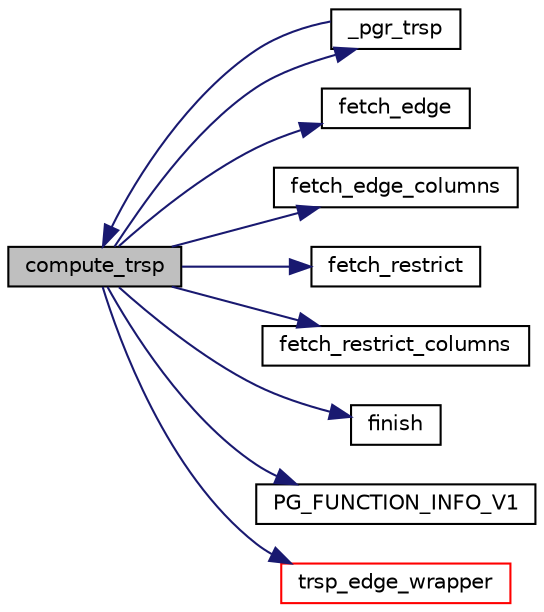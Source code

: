 digraph "compute_trsp"
{
  edge [fontname="Helvetica",fontsize="10",labelfontname="Helvetica",labelfontsize="10"];
  node [fontname="Helvetica",fontsize="10",shape=record];
  rankdir="LR";
  Node23 [label="compute_trsp",height=0.2,width=0.4,color="black", fillcolor="grey75", style="filled", fontcolor="black"];
  Node23 -> Node24 [color="midnightblue",fontsize="10",style="solid",fontname="Helvetica"];
  Node24 [label="_pgr_trsp",height=0.2,width=0.4,color="black", fillcolor="white", style="filled",URL="$trsp_8c.html#ac62ff56bdac2d82541c7d48327b8ff62"];
  Node24 -> Node23 [color="midnightblue",fontsize="10",style="solid",fontname="Helvetica"];
  Node23 -> Node25 [color="midnightblue",fontsize="10",style="solid",fontname="Helvetica"];
  Node25 [label="fetch_edge",height=0.2,width=0.4,color="black", fillcolor="white", style="filled",URL="$trsp_8c.html#abcd007a7a8d5408a84f9572afc0b13a0"];
  Node23 -> Node26 [color="midnightblue",fontsize="10",style="solid",fontname="Helvetica"];
  Node26 [label="fetch_edge_columns",height=0.2,width=0.4,color="black", fillcolor="white", style="filled",URL="$trsp_8c.html#aa2255175b96837aebe5f2a28b57f72a7"];
  Node23 -> Node27 [color="midnightblue",fontsize="10",style="solid",fontname="Helvetica"];
  Node27 [label="fetch_restrict",height=0.2,width=0.4,color="black", fillcolor="white", style="filled",URL="$trsp_8c.html#a08bb74b6255b8a583fd953d6995723df"];
  Node23 -> Node28 [color="midnightblue",fontsize="10",style="solid",fontname="Helvetica"];
  Node28 [label="fetch_restrict_columns",height=0.2,width=0.4,color="black", fillcolor="white", style="filled",URL="$trsp_8c.html#a7623760f545a367335141630d9e715ac"];
  Node23 -> Node29 [color="midnightblue",fontsize="10",style="solid",fontname="Helvetica"];
  Node29 [label="finish",height=0.2,width=0.4,color="black", fillcolor="white", style="filled",URL="$trsp_8c.html#adbf69d62298e4d47f81c749cebaad544"];
  Node23 -> Node30 [color="midnightblue",fontsize="10",style="solid",fontname="Helvetica"];
  Node30 [label="PG_FUNCTION_INFO_V1",height=0.2,width=0.4,color="black", fillcolor="white", style="filled",URL="$trsp_8c.html#a8ace5e6e5847bde7f9cb33c5955639d3"];
  Node23 -> Node31 [color="midnightblue",fontsize="10",style="solid",fontname="Helvetica"];
  Node31 [label="trsp_edge_wrapper",height=0.2,width=0.4,color="red", fillcolor="white", style="filled",URL="$trsp__core_8cpp.html#a9936d9f5cc903264889dd89eb99b219d"];
}
